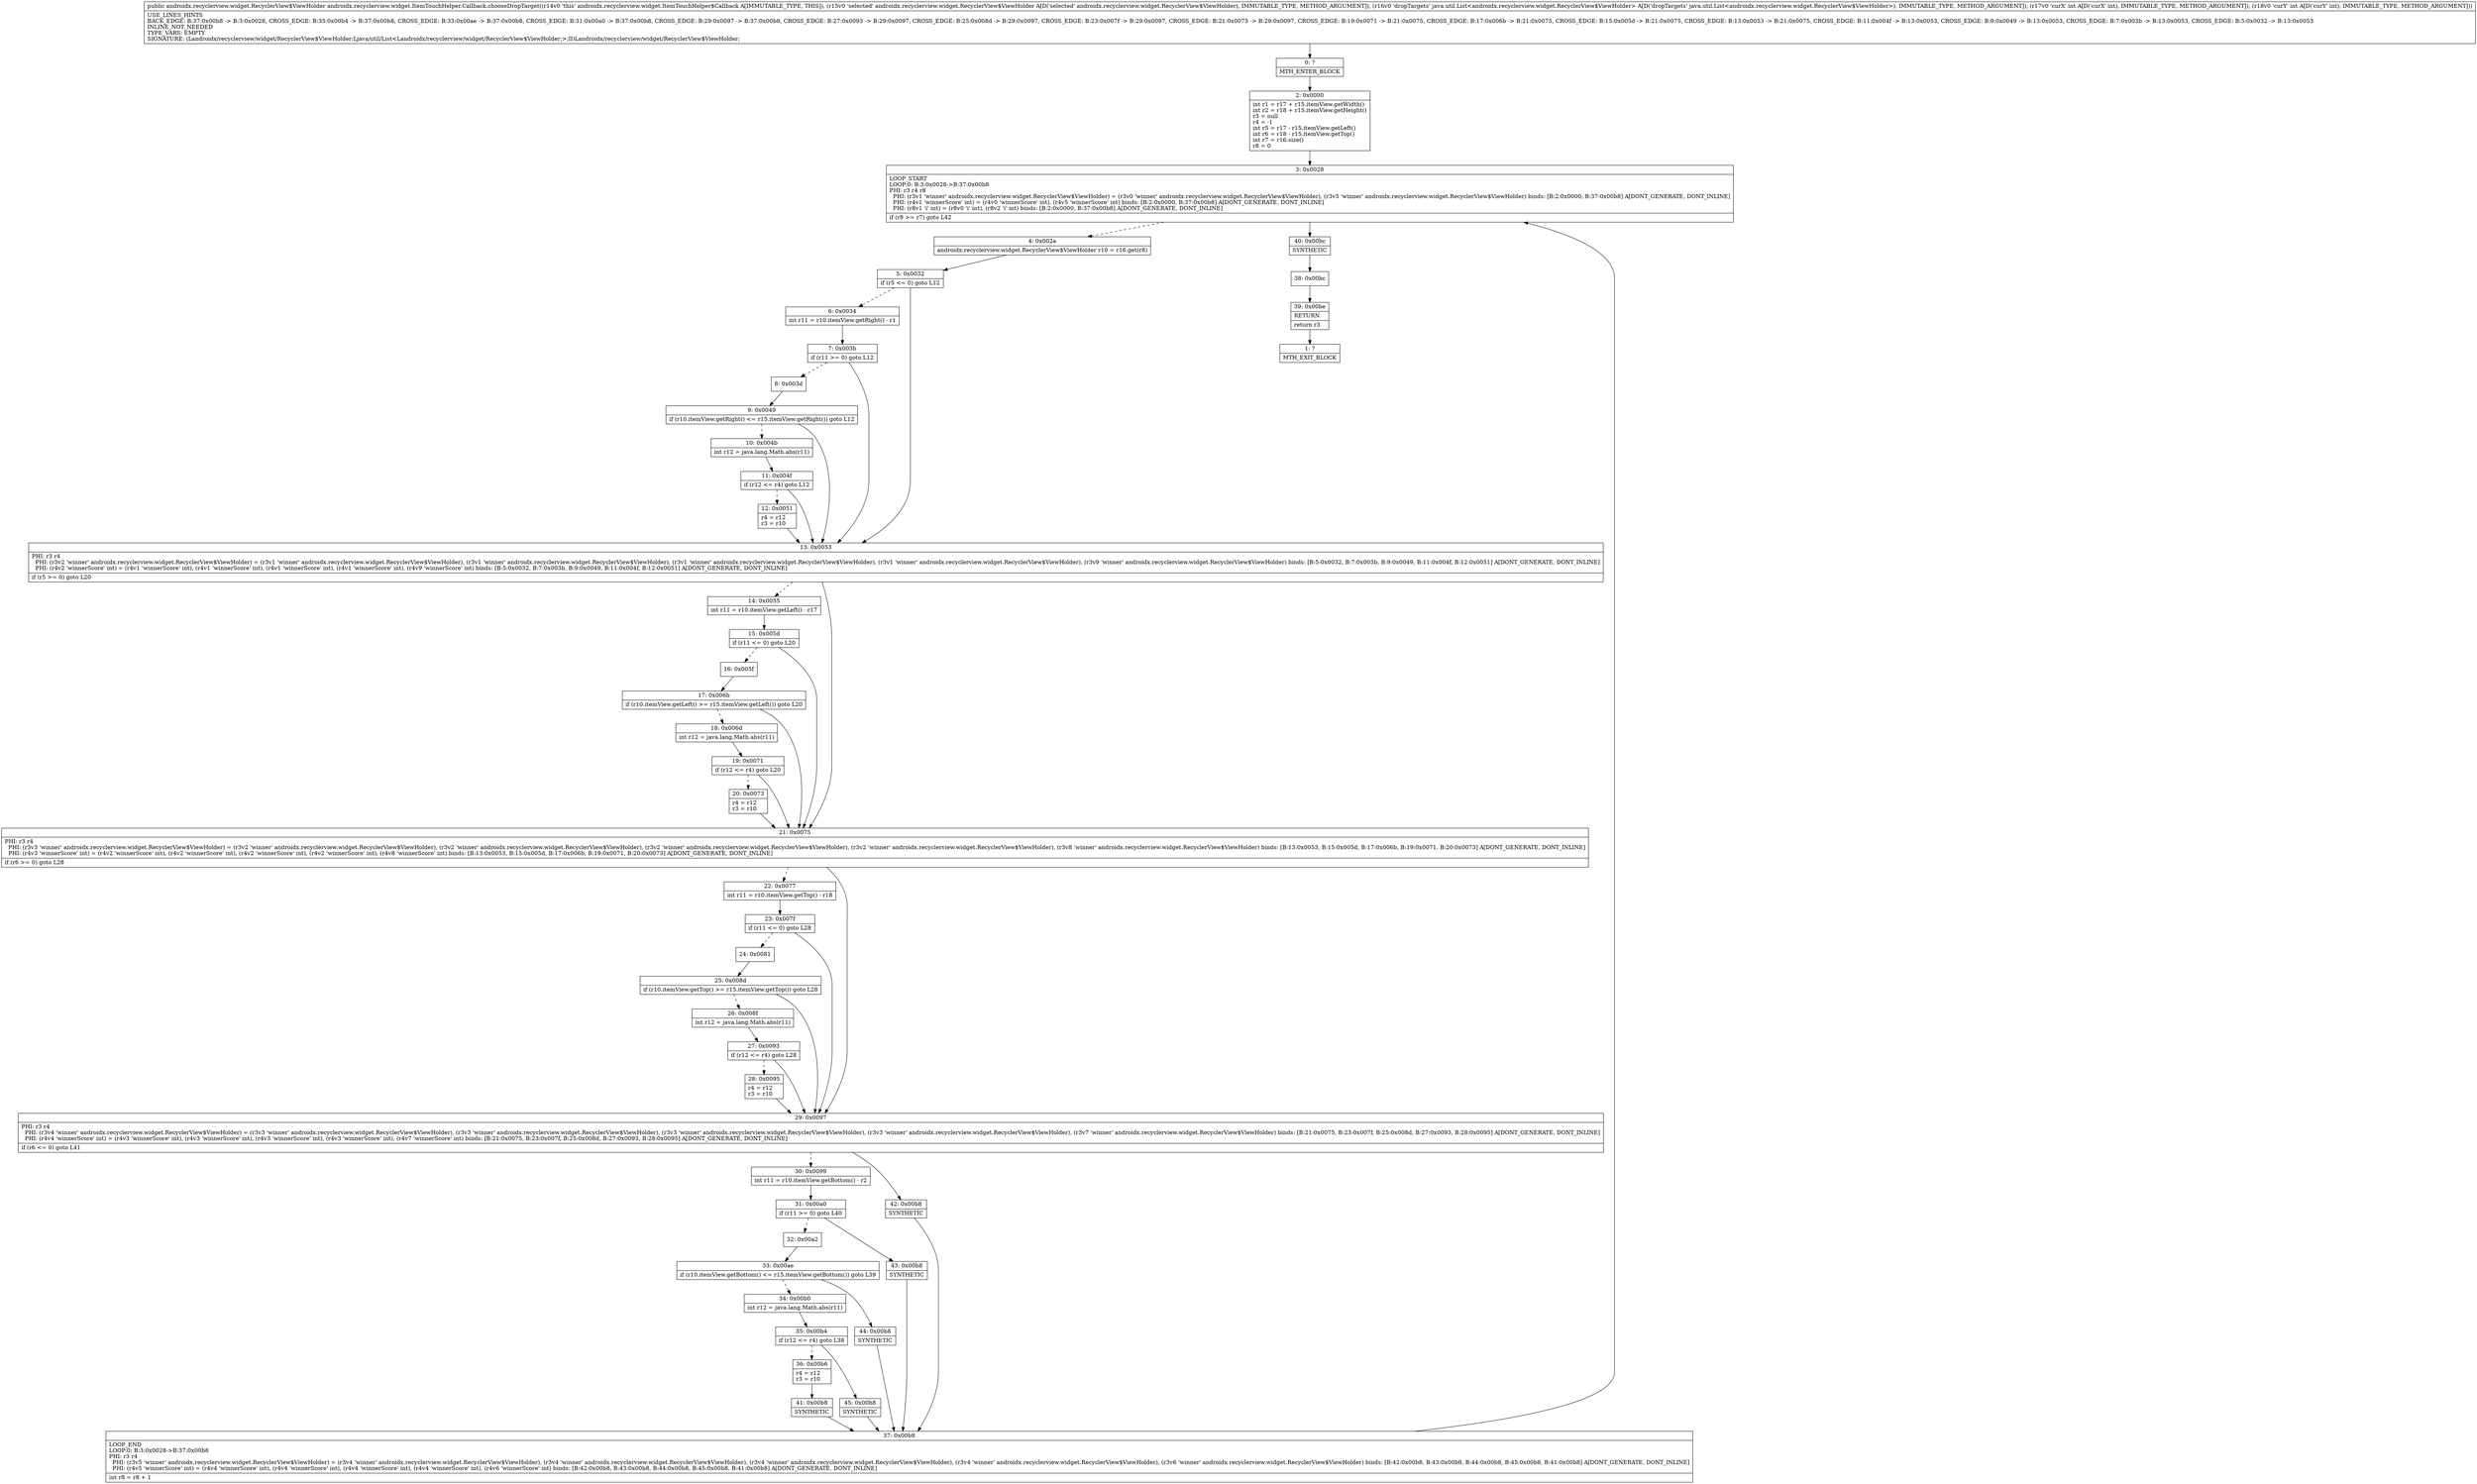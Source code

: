 digraph "CFG forandroidx.recyclerview.widget.ItemTouchHelper.Callback.chooseDropTarget(Landroidx\/recyclerview\/widget\/RecyclerView$ViewHolder;Ljava\/util\/List;II)Landroidx\/recyclerview\/widget\/RecyclerView$ViewHolder;" {
Node_0 [shape=record,label="{0\:\ ?|MTH_ENTER_BLOCK\l}"];
Node_2 [shape=record,label="{2\:\ 0x0000|int r1 = r17 + r15.itemView.getWidth()\lint r2 = r18 + r15.itemView.getHeight()\lr3 = null\lr4 = \-1\lint r5 = r17 \- r15.itemView.getLeft()\lint r6 = r18 \- r15.itemView.getTop()\lint r7 = r16.size()\lr8 = 0\l}"];
Node_3 [shape=record,label="{3\:\ 0x0028|LOOP_START\lLOOP:0: B:3:0x0028\-\>B:37:0x00b8\lPHI: r3 r4 r8 \l  PHI: (r3v1 'winner' androidx.recyclerview.widget.RecyclerView$ViewHolder) = (r3v0 'winner' androidx.recyclerview.widget.RecyclerView$ViewHolder), (r3v5 'winner' androidx.recyclerview.widget.RecyclerView$ViewHolder) binds: [B:2:0x0000, B:37:0x00b8] A[DONT_GENERATE, DONT_INLINE]\l  PHI: (r4v1 'winnerScore' int) = (r4v0 'winnerScore' int), (r4v5 'winnerScore' int) binds: [B:2:0x0000, B:37:0x00b8] A[DONT_GENERATE, DONT_INLINE]\l  PHI: (r8v1 'i' int) = (r8v0 'i' int), (r8v2 'i' int) binds: [B:2:0x0000, B:37:0x00b8] A[DONT_GENERATE, DONT_INLINE]\l|if (r8 \>= r7) goto L42\l}"];
Node_4 [shape=record,label="{4\:\ 0x002a|androidx.recyclerview.widget.RecyclerView$ViewHolder r10 = r16.get(r8)\l}"];
Node_5 [shape=record,label="{5\:\ 0x0032|if (r5 \<= 0) goto L12\l}"];
Node_6 [shape=record,label="{6\:\ 0x0034|int r11 = r10.itemView.getRight() \- r1\l}"];
Node_7 [shape=record,label="{7\:\ 0x003b|if (r11 \>= 0) goto L12\l}"];
Node_8 [shape=record,label="{8\:\ 0x003d}"];
Node_9 [shape=record,label="{9\:\ 0x0049|if (r10.itemView.getRight() \<= r15.itemView.getRight()) goto L12\l}"];
Node_10 [shape=record,label="{10\:\ 0x004b|int r12 = java.lang.Math.abs(r11)\l}"];
Node_11 [shape=record,label="{11\:\ 0x004f|if (r12 \<= r4) goto L12\l}"];
Node_12 [shape=record,label="{12\:\ 0x0051|r4 = r12\lr3 = r10\l}"];
Node_13 [shape=record,label="{13\:\ 0x0053|PHI: r3 r4 \l  PHI: (r3v2 'winner' androidx.recyclerview.widget.RecyclerView$ViewHolder) = (r3v1 'winner' androidx.recyclerview.widget.RecyclerView$ViewHolder), (r3v1 'winner' androidx.recyclerview.widget.RecyclerView$ViewHolder), (r3v1 'winner' androidx.recyclerview.widget.RecyclerView$ViewHolder), (r3v1 'winner' androidx.recyclerview.widget.RecyclerView$ViewHolder), (r3v9 'winner' androidx.recyclerview.widget.RecyclerView$ViewHolder) binds: [B:5:0x0032, B:7:0x003b, B:9:0x0049, B:11:0x004f, B:12:0x0051] A[DONT_GENERATE, DONT_INLINE]\l  PHI: (r4v2 'winnerScore' int) = (r4v1 'winnerScore' int), (r4v1 'winnerScore' int), (r4v1 'winnerScore' int), (r4v1 'winnerScore' int), (r4v9 'winnerScore' int) binds: [B:5:0x0032, B:7:0x003b, B:9:0x0049, B:11:0x004f, B:12:0x0051] A[DONT_GENERATE, DONT_INLINE]\l|if (r5 \>= 0) goto L20\l}"];
Node_14 [shape=record,label="{14\:\ 0x0055|int r11 = r10.itemView.getLeft() \- r17\l}"];
Node_15 [shape=record,label="{15\:\ 0x005d|if (r11 \<= 0) goto L20\l}"];
Node_16 [shape=record,label="{16\:\ 0x005f}"];
Node_17 [shape=record,label="{17\:\ 0x006b|if (r10.itemView.getLeft() \>= r15.itemView.getLeft()) goto L20\l}"];
Node_18 [shape=record,label="{18\:\ 0x006d|int r12 = java.lang.Math.abs(r11)\l}"];
Node_19 [shape=record,label="{19\:\ 0x0071|if (r12 \<= r4) goto L20\l}"];
Node_20 [shape=record,label="{20\:\ 0x0073|r4 = r12\lr3 = r10\l}"];
Node_21 [shape=record,label="{21\:\ 0x0075|PHI: r3 r4 \l  PHI: (r3v3 'winner' androidx.recyclerview.widget.RecyclerView$ViewHolder) = (r3v2 'winner' androidx.recyclerview.widget.RecyclerView$ViewHolder), (r3v2 'winner' androidx.recyclerview.widget.RecyclerView$ViewHolder), (r3v2 'winner' androidx.recyclerview.widget.RecyclerView$ViewHolder), (r3v2 'winner' androidx.recyclerview.widget.RecyclerView$ViewHolder), (r3v8 'winner' androidx.recyclerview.widget.RecyclerView$ViewHolder) binds: [B:13:0x0053, B:15:0x005d, B:17:0x006b, B:19:0x0071, B:20:0x0073] A[DONT_GENERATE, DONT_INLINE]\l  PHI: (r4v3 'winnerScore' int) = (r4v2 'winnerScore' int), (r4v2 'winnerScore' int), (r4v2 'winnerScore' int), (r4v2 'winnerScore' int), (r4v8 'winnerScore' int) binds: [B:13:0x0053, B:15:0x005d, B:17:0x006b, B:19:0x0071, B:20:0x0073] A[DONT_GENERATE, DONT_INLINE]\l|if (r6 \>= 0) goto L28\l}"];
Node_22 [shape=record,label="{22\:\ 0x0077|int r11 = r10.itemView.getTop() \- r18\l}"];
Node_23 [shape=record,label="{23\:\ 0x007f|if (r11 \<= 0) goto L28\l}"];
Node_24 [shape=record,label="{24\:\ 0x0081}"];
Node_25 [shape=record,label="{25\:\ 0x008d|if (r10.itemView.getTop() \>= r15.itemView.getTop()) goto L28\l}"];
Node_26 [shape=record,label="{26\:\ 0x008f|int r12 = java.lang.Math.abs(r11)\l}"];
Node_27 [shape=record,label="{27\:\ 0x0093|if (r12 \<= r4) goto L28\l}"];
Node_28 [shape=record,label="{28\:\ 0x0095|r4 = r12\lr3 = r10\l}"];
Node_29 [shape=record,label="{29\:\ 0x0097|PHI: r3 r4 \l  PHI: (r3v4 'winner' androidx.recyclerview.widget.RecyclerView$ViewHolder) = (r3v3 'winner' androidx.recyclerview.widget.RecyclerView$ViewHolder), (r3v3 'winner' androidx.recyclerview.widget.RecyclerView$ViewHolder), (r3v3 'winner' androidx.recyclerview.widget.RecyclerView$ViewHolder), (r3v3 'winner' androidx.recyclerview.widget.RecyclerView$ViewHolder), (r3v7 'winner' androidx.recyclerview.widget.RecyclerView$ViewHolder) binds: [B:21:0x0075, B:23:0x007f, B:25:0x008d, B:27:0x0093, B:28:0x0095] A[DONT_GENERATE, DONT_INLINE]\l  PHI: (r4v4 'winnerScore' int) = (r4v3 'winnerScore' int), (r4v3 'winnerScore' int), (r4v3 'winnerScore' int), (r4v3 'winnerScore' int), (r4v7 'winnerScore' int) binds: [B:21:0x0075, B:23:0x007f, B:25:0x008d, B:27:0x0093, B:28:0x0095] A[DONT_GENERATE, DONT_INLINE]\l|if (r6 \<= 0) goto L41\l}"];
Node_30 [shape=record,label="{30\:\ 0x0099|int r11 = r10.itemView.getBottom() \- r2\l}"];
Node_31 [shape=record,label="{31\:\ 0x00a0|if (r11 \>= 0) goto L40\l}"];
Node_32 [shape=record,label="{32\:\ 0x00a2}"];
Node_33 [shape=record,label="{33\:\ 0x00ae|if (r10.itemView.getBottom() \<= r15.itemView.getBottom()) goto L39\l}"];
Node_34 [shape=record,label="{34\:\ 0x00b0|int r12 = java.lang.Math.abs(r11)\l}"];
Node_35 [shape=record,label="{35\:\ 0x00b4|if (r12 \<= r4) goto L38\l}"];
Node_36 [shape=record,label="{36\:\ 0x00b6|r4 = r12\lr3 = r10\l}"];
Node_41 [shape=record,label="{41\:\ 0x00b8|SYNTHETIC\l}"];
Node_37 [shape=record,label="{37\:\ 0x00b8|LOOP_END\lLOOP:0: B:3:0x0028\-\>B:37:0x00b8\lPHI: r3 r4 \l  PHI: (r3v5 'winner' androidx.recyclerview.widget.RecyclerView$ViewHolder) = (r3v4 'winner' androidx.recyclerview.widget.RecyclerView$ViewHolder), (r3v4 'winner' androidx.recyclerview.widget.RecyclerView$ViewHolder), (r3v4 'winner' androidx.recyclerview.widget.RecyclerView$ViewHolder), (r3v4 'winner' androidx.recyclerview.widget.RecyclerView$ViewHolder), (r3v6 'winner' androidx.recyclerview.widget.RecyclerView$ViewHolder) binds: [B:42:0x00b8, B:43:0x00b8, B:44:0x00b8, B:45:0x00b8, B:41:0x00b8] A[DONT_GENERATE, DONT_INLINE]\l  PHI: (r4v5 'winnerScore' int) = (r4v4 'winnerScore' int), (r4v4 'winnerScore' int), (r4v4 'winnerScore' int), (r4v4 'winnerScore' int), (r4v6 'winnerScore' int) binds: [B:42:0x00b8, B:43:0x00b8, B:44:0x00b8, B:45:0x00b8, B:41:0x00b8] A[DONT_GENERATE, DONT_INLINE]\l|int r8 = r8 + 1\l}"];
Node_45 [shape=record,label="{45\:\ 0x00b8|SYNTHETIC\l}"];
Node_44 [shape=record,label="{44\:\ 0x00b8|SYNTHETIC\l}"];
Node_43 [shape=record,label="{43\:\ 0x00b8|SYNTHETIC\l}"];
Node_42 [shape=record,label="{42\:\ 0x00b8|SYNTHETIC\l}"];
Node_40 [shape=record,label="{40\:\ 0x00bc|SYNTHETIC\l}"];
Node_38 [shape=record,label="{38\:\ 0x00bc}"];
Node_39 [shape=record,label="{39\:\ 0x00be|RETURN\l|return r3\l}"];
Node_1 [shape=record,label="{1\:\ ?|MTH_EXIT_BLOCK\l}"];
MethodNode[shape=record,label="{public androidx.recyclerview.widget.RecyclerView$ViewHolder androidx.recyclerview.widget.ItemTouchHelper.Callback.chooseDropTarget((r14v0 'this' androidx.recyclerview.widget.ItemTouchHelper$Callback A[IMMUTABLE_TYPE, THIS]), (r15v0 'selected' androidx.recyclerview.widget.RecyclerView$ViewHolder A[D('selected' androidx.recyclerview.widget.RecyclerView$ViewHolder), IMMUTABLE_TYPE, METHOD_ARGUMENT]), (r16v0 'dropTargets' java.util.List\<androidx.recyclerview.widget.RecyclerView$ViewHolder\> A[D('dropTargets' java.util.List\<androidx.recyclerview.widget.RecyclerView$ViewHolder\>), IMMUTABLE_TYPE, METHOD_ARGUMENT]), (r17v0 'curX' int A[D('curX' int), IMMUTABLE_TYPE, METHOD_ARGUMENT]), (r18v0 'curY' int A[D('curY' int), IMMUTABLE_TYPE, METHOD_ARGUMENT]))  | USE_LINES_HINTS\lBACK_EDGE: B:37:0x00b8 \-\> B:3:0x0028, CROSS_EDGE: B:35:0x00b4 \-\> B:37:0x00b8, CROSS_EDGE: B:33:0x00ae \-\> B:37:0x00b8, CROSS_EDGE: B:31:0x00a0 \-\> B:37:0x00b8, CROSS_EDGE: B:29:0x0097 \-\> B:37:0x00b8, CROSS_EDGE: B:27:0x0093 \-\> B:29:0x0097, CROSS_EDGE: B:25:0x008d \-\> B:29:0x0097, CROSS_EDGE: B:23:0x007f \-\> B:29:0x0097, CROSS_EDGE: B:21:0x0075 \-\> B:29:0x0097, CROSS_EDGE: B:19:0x0071 \-\> B:21:0x0075, CROSS_EDGE: B:17:0x006b \-\> B:21:0x0075, CROSS_EDGE: B:15:0x005d \-\> B:21:0x0075, CROSS_EDGE: B:13:0x0053 \-\> B:21:0x0075, CROSS_EDGE: B:11:0x004f \-\> B:13:0x0053, CROSS_EDGE: B:9:0x0049 \-\> B:13:0x0053, CROSS_EDGE: B:7:0x003b \-\> B:13:0x0053, CROSS_EDGE: B:5:0x0032 \-\> B:13:0x0053\lINLINE_NOT_NEEDED\lTYPE_VARS: EMPTY\lSIGNATURE: (Landroidx\/recyclerview\/widget\/RecyclerView$ViewHolder;Ljava\/util\/List\<Landroidx\/recyclerview\/widget\/RecyclerView$ViewHolder;\>;II)Landroidx\/recyclerview\/widget\/RecyclerView$ViewHolder;\l}"];
MethodNode -> Node_0;Node_0 -> Node_2;
Node_2 -> Node_3;
Node_3 -> Node_4[style=dashed];
Node_3 -> Node_40;
Node_4 -> Node_5;
Node_5 -> Node_6[style=dashed];
Node_5 -> Node_13;
Node_6 -> Node_7;
Node_7 -> Node_8[style=dashed];
Node_7 -> Node_13;
Node_8 -> Node_9;
Node_9 -> Node_10[style=dashed];
Node_9 -> Node_13;
Node_10 -> Node_11;
Node_11 -> Node_12[style=dashed];
Node_11 -> Node_13;
Node_12 -> Node_13;
Node_13 -> Node_14[style=dashed];
Node_13 -> Node_21;
Node_14 -> Node_15;
Node_15 -> Node_16[style=dashed];
Node_15 -> Node_21;
Node_16 -> Node_17;
Node_17 -> Node_18[style=dashed];
Node_17 -> Node_21;
Node_18 -> Node_19;
Node_19 -> Node_20[style=dashed];
Node_19 -> Node_21;
Node_20 -> Node_21;
Node_21 -> Node_22[style=dashed];
Node_21 -> Node_29;
Node_22 -> Node_23;
Node_23 -> Node_24[style=dashed];
Node_23 -> Node_29;
Node_24 -> Node_25;
Node_25 -> Node_26[style=dashed];
Node_25 -> Node_29;
Node_26 -> Node_27;
Node_27 -> Node_28[style=dashed];
Node_27 -> Node_29;
Node_28 -> Node_29;
Node_29 -> Node_30[style=dashed];
Node_29 -> Node_42;
Node_30 -> Node_31;
Node_31 -> Node_32[style=dashed];
Node_31 -> Node_43;
Node_32 -> Node_33;
Node_33 -> Node_34[style=dashed];
Node_33 -> Node_44;
Node_34 -> Node_35;
Node_35 -> Node_36[style=dashed];
Node_35 -> Node_45;
Node_36 -> Node_41;
Node_41 -> Node_37;
Node_37 -> Node_3;
Node_45 -> Node_37;
Node_44 -> Node_37;
Node_43 -> Node_37;
Node_42 -> Node_37;
Node_40 -> Node_38;
Node_38 -> Node_39;
Node_39 -> Node_1;
}

